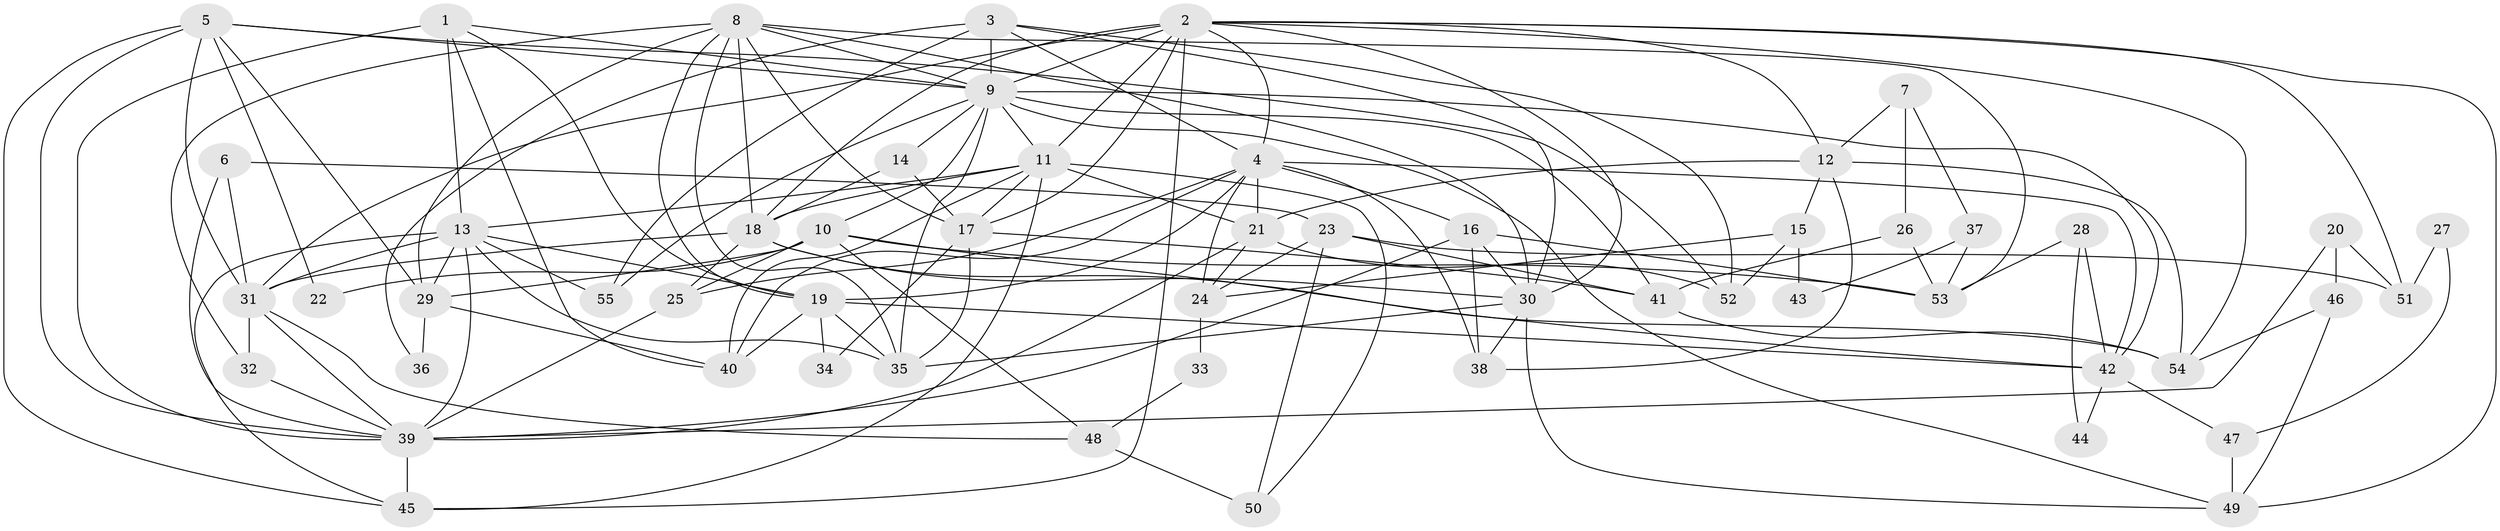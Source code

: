 // original degree distribution, {5: 0.1926605504587156, 3: 0.28440366972477066, 4: 0.23853211009174313, 6: 0.08256880733944955, 8: 0.009174311926605505, 7: 0.05504587155963303, 2: 0.13761467889908258}
// Generated by graph-tools (version 1.1) at 2025/51/03/04/25 22:51:19]
// undirected, 55 vertices, 144 edges
graph export_dot {
  node [color=gray90,style=filled];
  1;
  2;
  3;
  4;
  5;
  6;
  7;
  8;
  9;
  10;
  11;
  12;
  13;
  14;
  15;
  16;
  17;
  18;
  19;
  20;
  21;
  22;
  23;
  24;
  25;
  26;
  27;
  28;
  29;
  30;
  31;
  32;
  33;
  34;
  35;
  36;
  37;
  38;
  39;
  40;
  41;
  42;
  43;
  44;
  45;
  46;
  47;
  48;
  49;
  50;
  51;
  52;
  53;
  54;
  55;
  1 -- 9 [weight=1.0];
  1 -- 13 [weight=3.0];
  1 -- 19 [weight=2.0];
  1 -- 39 [weight=2.0];
  1 -- 40 [weight=1.0];
  2 -- 4 [weight=1.0];
  2 -- 9 [weight=2.0];
  2 -- 11 [weight=1.0];
  2 -- 12 [weight=1.0];
  2 -- 17 [weight=1.0];
  2 -- 18 [weight=1.0];
  2 -- 30 [weight=1.0];
  2 -- 31 [weight=2.0];
  2 -- 45 [weight=1.0];
  2 -- 49 [weight=1.0];
  2 -- 51 [weight=1.0];
  2 -- 54 [weight=1.0];
  3 -- 4 [weight=1.0];
  3 -- 9 [weight=2.0];
  3 -- 30 [weight=1.0];
  3 -- 36 [weight=1.0];
  3 -- 52 [weight=1.0];
  3 -- 55 [weight=1.0];
  4 -- 16 [weight=1.0];
  4 -- 19 [weight=1.0];
  4 -- 21 [weight=1.0];
  4 -- 24 [weight=1.0];
  4 -- 25 [weight=1.0];
  4 -- 38 [weight=1.0];
  4 -- 40 [weight=1.0];
  4 -- 42 [weight=1.0];
  5 -- 9 [weight=1.0];
  5 -- 22 [weight=1.0];
  5 -- 29 [weight=1.0];
  5 -- 31 [weight=2.0];
  5 -- 39 [weight=1.0];
  5 -- 45 [weight=1.0];
  5 -- 52 [weight=1.0];
  6 -- 23 [weight=2.0];
  6 -- 31 [weight=1.0];
  6 -- 39 [weight=1.0];
  7 -- 12 [weight=1.0];
  7 -- 26 [weight=1.0];
  7 -- 37 [weight=1.0];
  8 -- 9 [weight=1.0];
  8 -- 17 [weight=1.0];
  8 -- 18 [weight=1.0];
  8 -- 19 [weight=1.0];
  8 -- 29 [weight=1.0];
  8 -- 30 [weight=1.0];
  8 -- 32 [weight=1.0];
  8 -- 35 [weight=2.0];
  8 -- 53 [weight=1.0];
  9 -- 10 [weight=3.0];
  9 -- 11 [weight=1.0];
  9 -- 14 [weight=1.0];
  9 -- 35 [weight=2.0];
  9 -- 41 [weight=1.0];
  9 -- 42 [weight=1.0];
  9 -- 49 [weight=1.0];
  9 -- 55 [weight=1.0];
  10 -- 22 [weight=1.0];
  10 -- 25 [weight=1.0];
  10 -- 29 [weight=1.0];
  10 -- 42 [weight=1.0];
  10 -- 48 [weight=1.0];
  10 -- 53 [weight=1.0];
  11 -- 13 [weight=1.0];
  11 -- 17 [weight=1.0];
  11 -- 18 [weight=1.0];
  11 -- 21 [weight=1.0];
  11 -- 40 [weight=1.0];
  11 -- 45 [weight=1.0];
  11 -- 50 [weight=1.0];
  12 -- 15 [weight=1.0];
  12 -- 21 [weight=1.0];
  12 -- 38 [weight=1.0];
  12 -- 54 [weight=1.0];
  13 -- 19 [weight=1.0];
  13 -- 29 [weight=2.0];
  13 -- 31 [weight=1.0];
  13 -- 35 [weight=1.0];
  13 -- 39 [weight=2.0];
  13 -- 45 [weight=1.0];
  13 -- 55 [weight=1.0];
  14 -- 17 [weight=1.0];
  14 -- 18 [weight=1.0];
  15 -- 24 [weight=1.0];
  15 -- 43 [weight=1.0];
  15 -- 52 [weight=1.0];
  16 -- 30 [weight=1.0];
  16 -- 38 [weight=1.0];
  16 -- 39 [weight=1.0];
  16 -- 53 [weight=1.0];
  17 -- 34 [weight=1.0];
  17 -- 35 [weight=1.0];
  17 -- 41 [weight=1.0];
  18 -- 25 [weight=1.0];
  18 -- 30 [weight=1.0];
  18 -- 31 [weight=1.0];
  18 -- 54 [weight=1.0];
  19 -- 34 [weight=1.0];
  19 -- 35 [weight=1.0];
  19 -- 40 [weight=1.0];
  19 -- 42 [weight=1.0];
  20 -- 39 [weight=1.0];
  20 -- 46 [weight=1.0];
  20 -- 51 [weight=1.0];
  21 -- 24 [weight=1.0];
  21 -- 39 [weight=1.0];
  21 -- 52 [weight=1.0];
  23 -- 24 [weight=1.0];
  23 -- 41 [weight=1.0];
  23 -- 50 [weight=1.0];
  23 -- 51 [weight=1.0];
  24 -- 33 [weight=1.0];
  25 -- 39 [weight=1.0];
  26 -- 41 [weight=1.0];
  26 -- 53 [weight=1.0];
  27 -- 47 [weight=1.0];
  27 -- 51 [weight=1.0];
  28 -- 42 [weight=1.0];
  28 -- 44 [weight=1.0];
  28 -- 53 [weight=1.0];
  29 -- 36 [weight=1.0];
  29 -- 40 [weight=1.0];
  30 -- 35 [weight=1.0];
  30 -- 38 [weight=1.0];
  30 -- 49 [weight=1.0];
  31 -- 32 [weight=1.0];
  31 -- 39 [weight=1.0];
  31 -- 48 [weight=1.0];
  32 -- 39 [weight=1.0];
  33 -- 48 [weight=1.0];
  37 -- 43 [weight=1.0];
  37 -- 53 [weight=1.0];
  39 -- 45 [weight=1.0];
  41 -- 54 [weight=1.0];
  42 -- 44 [weight=1.0];
  42 -- 47 [weight=1.0];
  46 -- 49 [weight=1.0];
  46 -- 54 [weight=1.0];
  47 -- 49 [weight=1.0];
  48 -- 50 [weight=1.0];
}
